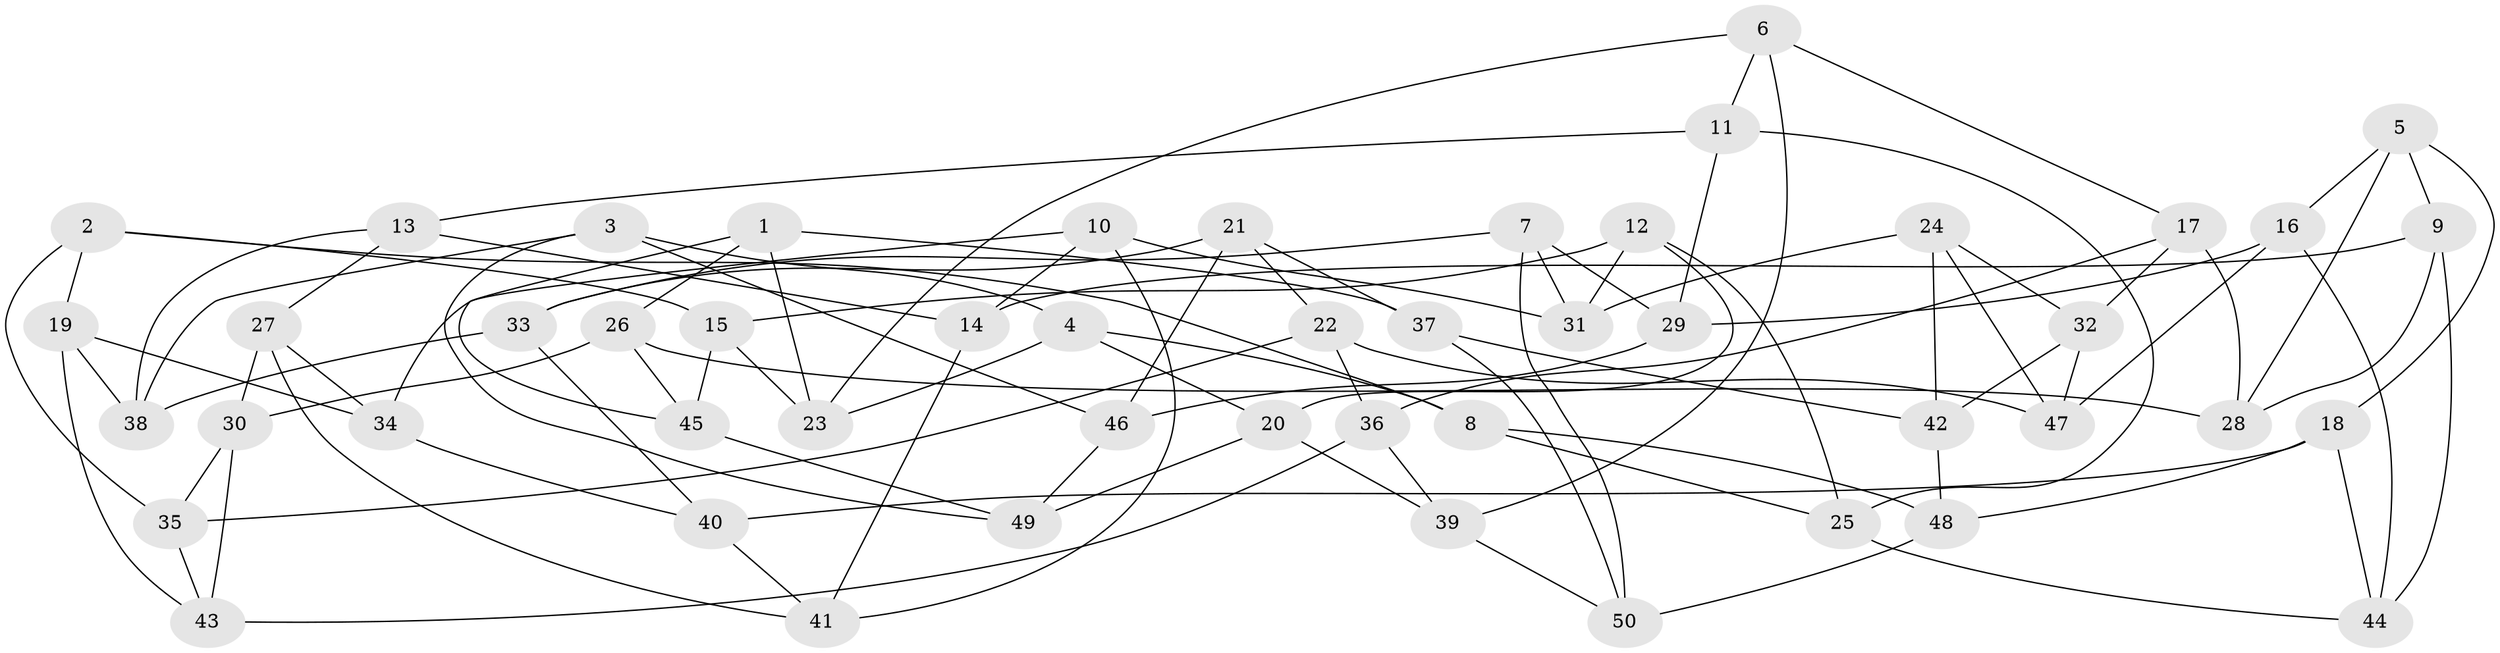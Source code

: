 // Generated by graph-tools (version 1.1) at 2025/58/03/09/25 04:58:13]
// undirected, 50 vertices, 100 edges
graph export_dot {
graph [start="1"]
  node [color=gray90,style=filled];
  1;
  2;
  3;
  4;
  5;
  6;
  7;
  8;
  9;
  10;
  11;
  12;
  13;
  14;
  15;
  16;
  17;
  18;
  19;
  20;
  21;
  22;
  23;
  24;
  25;
  26;
  27;
  28;
  29;
  30;
  31;
  32;
  33;
  34;
  35;
  36;
  37;
  38;
  39;
  40;
  41;
  42;
  43;
  44;
  45;
  46;
  47;
  48;
  49;
  50;
  1 -- 23;
  1 -- 26;
  1 -- 37;
  1 -- 45;
  2 -- 35;
  2 -- 8;
  2 -- 15;
  2 -- 19;
  3 -- 38;
  3 -- 46;
  3 -- 49;
  3 -- 4;
  4 -- 20;
  4 -- 23;
  4 -- 8;
  5 -- 9;
  5 -- 18;
  5 -- 28;
  5 -- 16;
  6 -- 17;
  6 -- 11;
  6 -- 39;
  6 -- 23;
  7 -- 33;
  7 -- 29;
  7 -- 31;
  7 -- 50;
  8 -- 48;
  8 -- 25;
  9 -- 44;
  9 -- 14;
  9 -- 28;
  10 -- 31;
  10 -- 41;
  10 -- 34;
  10 -- 14;
  11 -- 29;
  11 -- 13;
  11 -- 25;
  12 -- 31;
  12 -- 20;
  12 -- 15;
  12 -- 25;
  13 -- 14;
  13 -- 27;
  13 -- 38;
  14 -- 41;
  15 -- 23;
  15 -- 45;
  16 -- 47;
  16 -- 44;
  16 -- 29;
  17 -- 32;
  17 -- 36;
  17 -- 28;
  18 -- 40;
  18 -- 44;
  18 -- 48;
  19 -- 38;
  19 -- 43;
  19 -- 34;
  20 -- 39;
  20 -- 49;
  21 -- 37;
  21 -- 46;
  21 -- 22;
  21 -- 33;
  22 -- 35;
  22 -- 36;
  22 -- 47;
  24 -- 32;
  24 -- 31;
  24 -- 47;
  24 -- 42;
  25 -- 44;
  26 -- 45;
  26 -- 30;
  26 -- 28;
  27 -- 34;
  27 -- 41;
  27 -- 30;
  29 -- 46;
  30 -- 35;
  30 -- 43;
  32 -- 47;
  32 -- 42;
  33 -- 40;
  33 -- 38;
  34 -- 40;
  35 -- 43;
  36 -- 39;
  36 -- 43;
  37 -- 50;
  37 -- 42;
  39 -- 50;
  40 -- 41;
  42 -- 48;
  45 -- 49;
  46 -- 49;
  48 -- 50;
}
